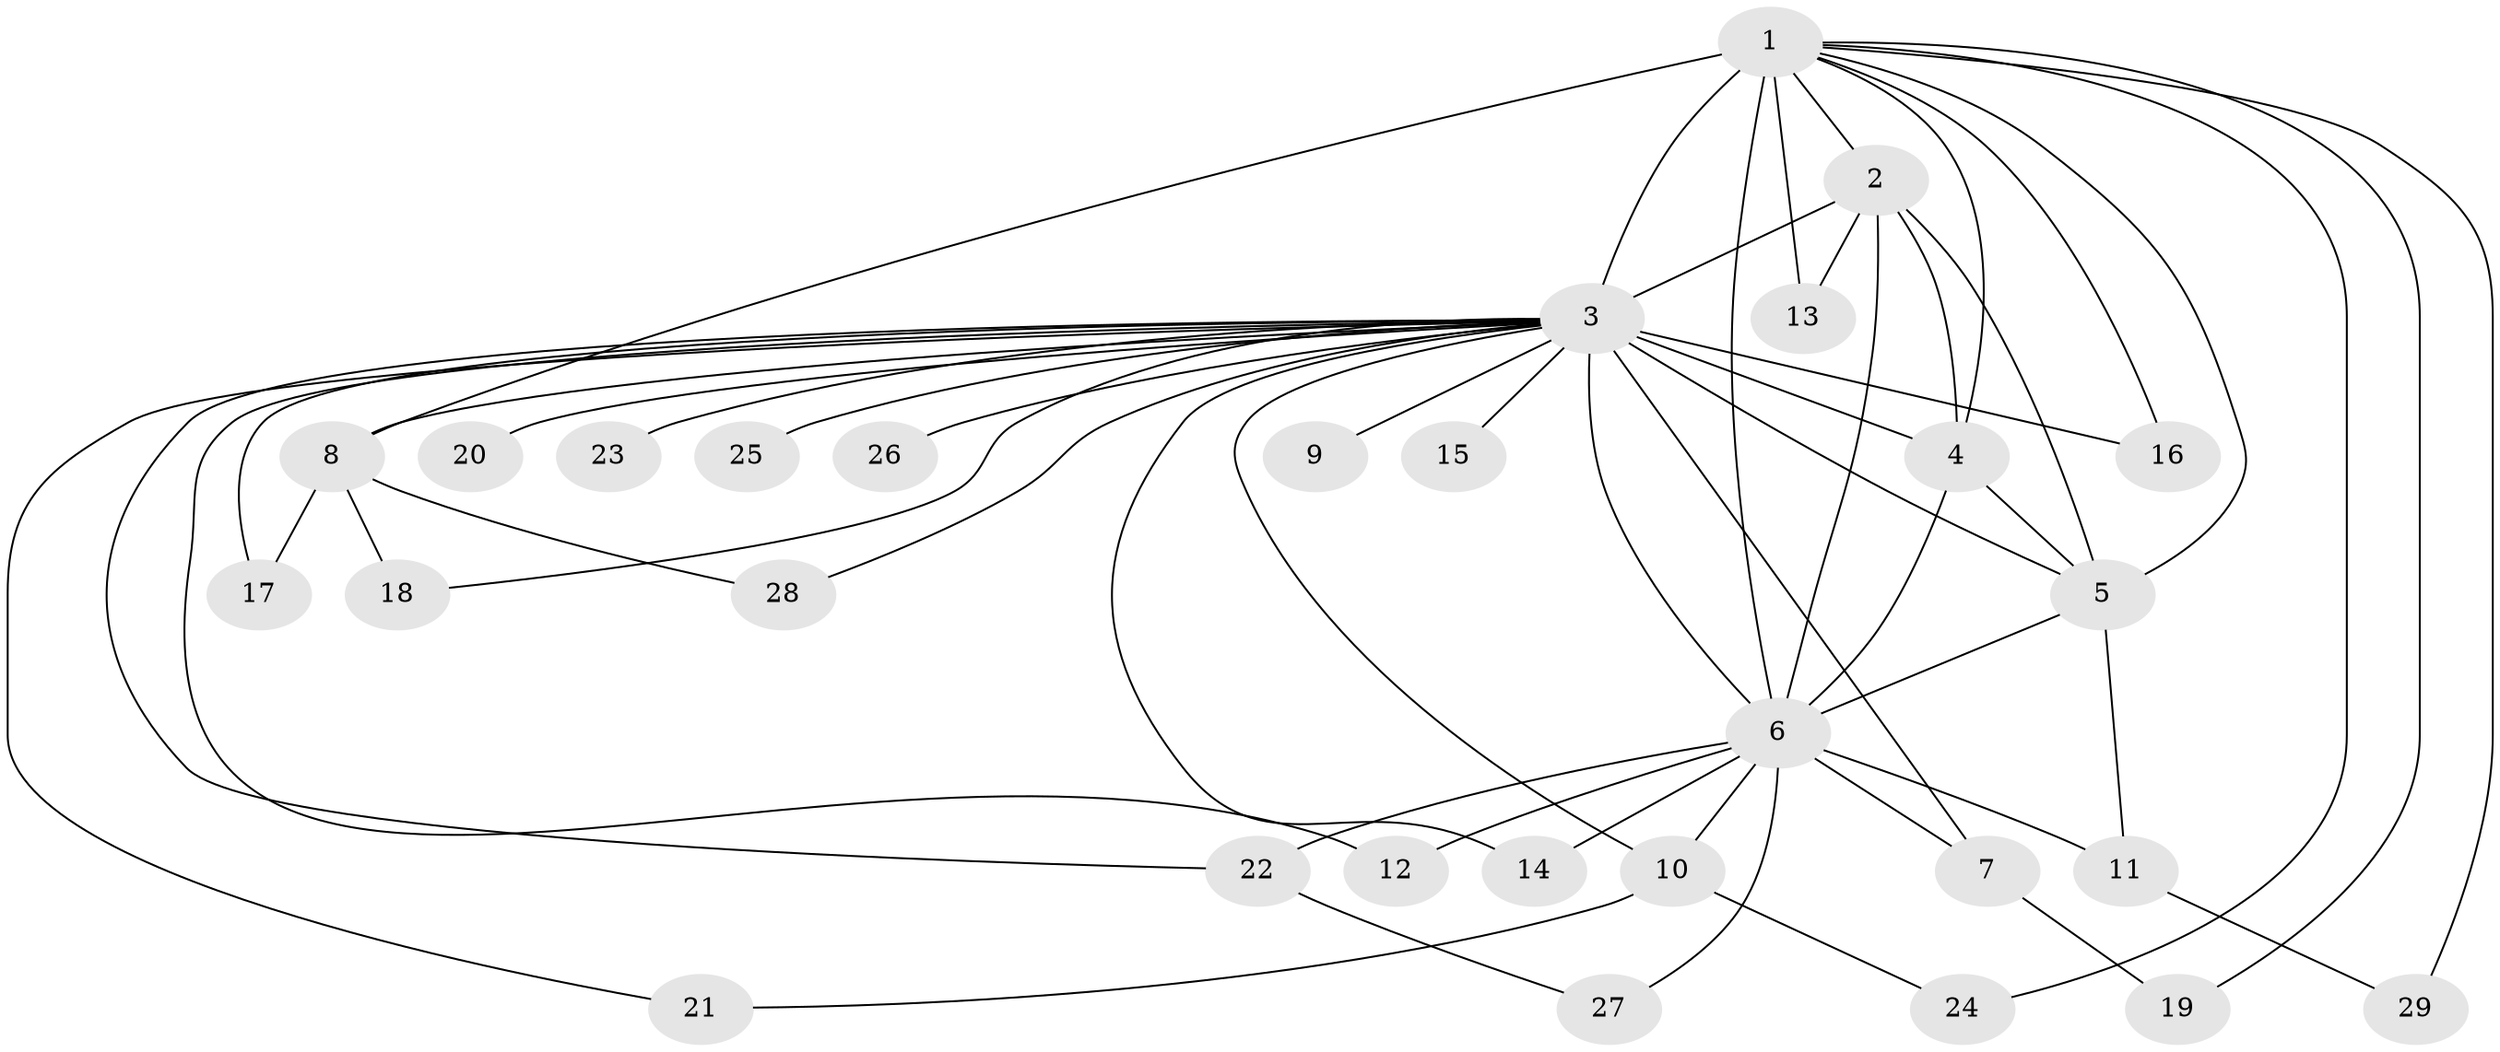 // original degree distribution, {19: 0.017241379310344827, 13: 0.034482758620689655, 12: 0.034482758620689655, 17: 0.017241379310344827, 29: 0.017241379310344827, 15: 0.017241379310344827, 18: 0.034482758620689655, 2: 0.5689655172413793, 3: 0.1896551724137931, 5: 0.017241379310344827, 4: 0.05172413793103448}
// Generated by graph-tools (version 1.1) at 2025/35/03/09/25 02:35:01]
// undirected, 29 vertices, 55 edges
graph export_dot {
graph [start="1"]
  node [color=gray90,style=filled];
  1;
  2;
  3;
  4;
  5;
  6;
  7;
  8;
  9;
  10;
  11;
  12;
  13;
  14;
  15;
  16;
  17;
  18;
  19;
  20;
  21;
  22;
  23;
  24;
  25;
  26;
  27;
  28;
  29;
  1 -- 2 [weight=4.0];
  1 -- 3 [weight=9.0];
  1 -- 4 [weight=3.0];
  1 -- 5 [weight=2.0];
  1 -- 6 [weight=2.0];
  1 -- 8 [weight=2.0];
  1 -- 13 [weight=1.0];
  1 -- 16 [weight=1.0];
  1 -- 19 [weight=1.0];
  1 -- 24 [weight=1.0];
  1 -- 29 [weight=1.0];
  2 -- 3 [weight=10.0];
  2 -- 4 [weight=2.0];
  2 -- 5 [weight=2.0];
  2 -- 6 [weight=3.0];
  2 -- 13 [weight=1.0];
  3 -- 4 [weight=21.0];
  3 -- 5 [weight=4.0];
  3 -- 6 [weight=4.0];
  3 -- 7 [weight=1.0];
  3 -- 8 [weight=2.0];
  3 -- 9 [weight=2.0];
  3 -- 10 [weight=1.0];
  3 -- 12 [weight=1.0];
  3 -- 14 [weight=1.0];
  3 -- 15 [weight=1.0];
  3 -- 16 [weight=1.0];
  3 -- 17 [weight=1.0];
  3 -- 18 [weight=1.0];
  3 -- 20 [weight=2.0];
  3 -- 21 [weight=1.0];
  3 -- 22 [weight=1.0];
  3 -- 23 [weight=1.0];
  3 -- 25 [weight=2.0];
  3 -- 26 [weight=2.0];
  3 -- 28 [weight=1.0];
  4 -- 5 [weight=2.0];
  4 -- 6 [weight=1.0];
  5 -- 6 [weight=1.0];
  5 -- 11 [weight=1.0];
  6 -- 7 [weight=1.0];
  6 -- 10 [weight=1.0];
  6 -- 11 [weight=1.0];
  6 -- 12 [weight=1.0];
  6 -- 14 [weight=1.0];
  6 -- 22 [weight=1.0];
  6 -- 27 [weight=1.0];
  7 -- 19 [weight=1.0];
  8 -- 17 [weight=1.0];
  8 -- 18 [weight=2.0];
  8 -- 28 [weight=1.0];
  10 -- 21 [weight=1.0];
  10 -- 24 [weight=1.0];
  11 -- 29 [weight=1.0];
  22 -- 27 [weight=1.0];
}
